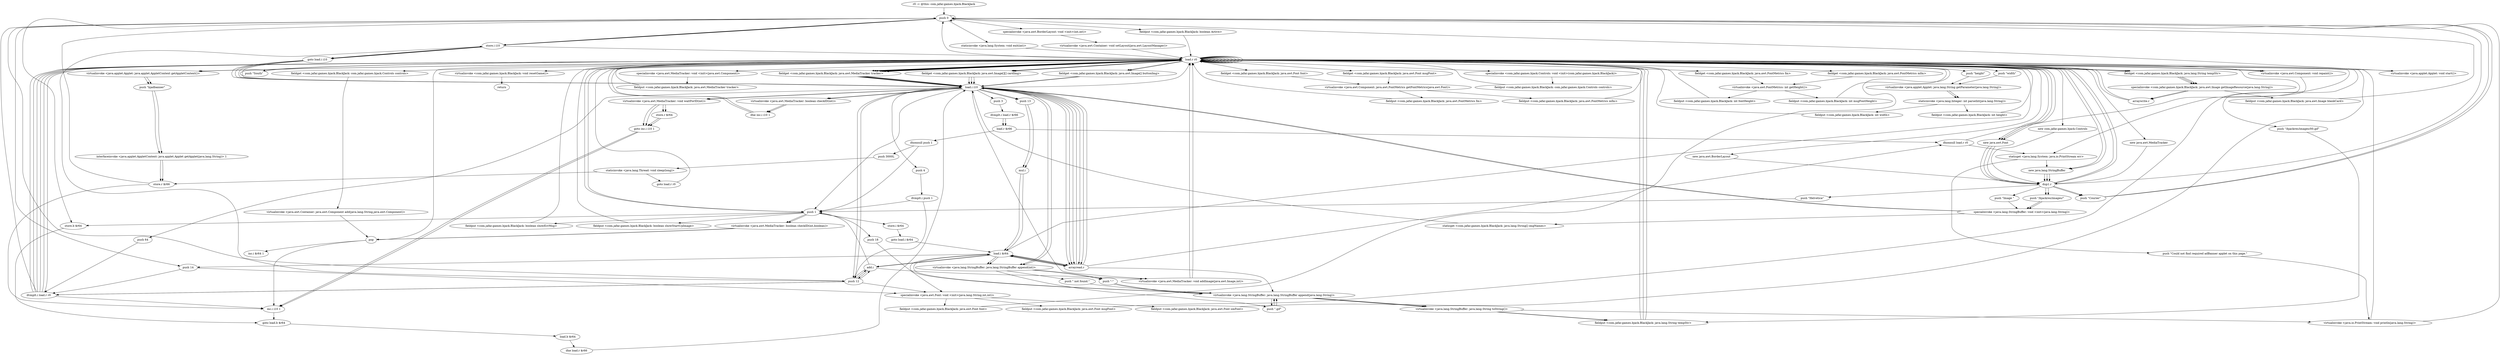 digraph "" {
    "r0 := @this: com.jafar.games.bjack.BlackJack"
    "push 0"
    "r0 := @this: com.jafar.games.bjack.BlackJack"->"push 0";
    "store.i i10"
    "push 0"->"store.i i10";
    "load.r r0"
    "store.i i10"->"load.r r0";
    "load.r r0"->"load.r r0";
    "push \"width\""
    "load.r r0"->"push \"width\"";
    "virtualinvoke <java.applet.Applet: java.lang.String getParameter(java.lang.String)>"
    "push \"width\""->"virtualinvoke <java.applet.Applet: java.lang.String getParameter(java.lang.String)>";
    "staticinvoke <java.lang.Integer: int parseInt(java.lang.String)>"
    "virtualinvoke <java.applet.Applet: java.lang.String getParameter(java.lang.String)>"->"staticinvoke <java.lang.Integer: int parseInt(java.lang.String)>";
    "fieldput <com.jafar.games.bjack.BlackJack: int width>"
    "staticinvoke <java.lang.Integer: int parseInt(java.lang.String)>"->"fieldput <com.jafar.games.bjack.BlackJack: int width>";
    "fieldput <com.jafar.games.bjack.BlackJack: int width>"->"load.r r0";
    "load.r r0"->"load.r r0";
    "push \"height\""
    "load.r r0"->"push \"height\"";
    "push \"height\""->"virtualinvoke <java.applet.Applet: java.lang.String getParameter(java.lang.String)>";
    "virtualinvoke <java.applet.Applet: java.lang.String getParameter(java.lang.String)>"->"staticinvoke <java.lang.Integer: int parseInt(java.lang.String)>";
    "fieldput <com.jafar.games.bjack.BlackJack: int height>"
    "staticinvoke <java.lang.Integer: int parseInt(java.lang.String)>"->"fieldput <com.jafar.games.bjack.BlackJack: int height>";
    "fieldput <com.jafar.games.bjack.BlackJack: int height>"->"load.r r0";
    "virtualinvoke <java.applet.Applet: java.applet.AppletContext getAppletContext()>"
    "load.r r0"->"virtualinvoke <java.applet.Applet: java.applet.AppletContext getAppletContext()>";
    "push \"bjadbanner\""
    "virtualinvoke <java.applet.Applet: java.applet.AppletContext getAppletContext()>"->"push \"bjadbanner\"";
    "interfaceinvoke <java.applet.AppletContext: java.applet.Applet getApplet(java.lang.String)> 1"
    "push \"bjadbanner\""->"interfaceinvoke <java.applet.AppletContext: java.applet.Applet getApplet(java.lang.String)> 1";
    "store.r $r66"
    "interfaceinvoke <java.applet.AppletContext: java.applet.Applet getApplet(java.lang.String)> 1"->"store.r $r66";
    "store.r $r66"->"push 0";
    "store.b $r64"
    "push 0"->"store.b $r64";
    "goto load.b $r64"
    "store.b $r64"->"goto load.b $r64";
    "load.b $r64"
    "goto load.b $r64"->"load.b $r64";
    "ifne load.r $r66"
    "load.b $r64"->"ifne load.r $r66";
    "load.i i10"
    "ifne load.r $r66"->"load.i i10";
    "push 3"
    "load.i i10"->"push 3";
    "ifcmplt.i load.r $r66"
    "push 3"->"ifcmplt.i load.r $r66";
    "load.r $r66"
    "ifcmplt.i load.r $r66"->"load.r $r66";
    "ifnonnull load.r r0"
    "load.r $r66"->"ifnonnull load.r r0";
    "ifnonnull load.r r0"->"load.r r0";
    "push 1"
    "load.r r0"->"push 1";
    "fieldput <com.jafar.games.bjack.BlackJack: boolean showErrMsg>"
    "push 1"->"fieldput <com.jafar.games.bjack.BlackJack: boolean showErrMsg>";
    "fieldput <com.jafar.games.bjack.BlackJack: boolean showErrMsg>"->"load.r r0";
    "virtualinvoke <java.awt.Component: void repaint()>"
    "load.r r0"->"virtualinvoke <java.awt.Component: void repaint()>";
    "staticget <java.lang.System: java.io.PrintStream err>"
    "virtualinvoke <java.awt.Component: void repaint()>"->"staticget <java.lang.System: java.io.PrintStream err>";
    "push \"Could not find required adBanner applet on this page.\""
    "staticget <java.lang.System: java.io.PrintStream err>"->"push \"Could not find required adBanner applet on this page.\"";
    "virtualinvoke <java.io.PrintStream: void println(java.lang.String)>"
    "push \"Could not find required adBanner applet on this page.\""->"virtualinvoke <java.io.PrintStream: void println(java.lang.String)>";
    "virtualinvoke <java.io.PrintStream: void println(java.lang.String)>"->"push 0";
    "staticinvoke <java.lang.System: void exit(int)>"
    "push 0"->"staticinvoke <java.lang.System: void exit(int)>";
    "staticinvoke <java.lang.System: void exit(int)>"->"load.r r0";
    "new java.awt.MediaTracker"
    "load.r r0"->"new java.awt.MediaTracker";
    "dup1.r"
    "new java.awt.MediaTracker"->"dup1.r";
    "dup1.r"->"load.r r0";
    "specialinvoke <java.awt.MediaTracker: void <init>(java.awt.Component)>"
    "load.r r0"->"specialinvoke <java.awt.MediaTracker: void <init>(java.awt.Component)>";
    "fieldput <com.jafar.games.bjack.BlackJack: java.awt.MediaTracker tracker>"
    "specialinvoke <java.awt.MediaTracker: void <init>(java.awt.Component)>"->"fieldput <com.jafar.games.bjack.BlackJack: java.awt.MediaTracker tracker>";
    "fieldput <com.jafar.games.bjack.BlackJack: java.awt.MediaTracker tracker>"->"load.r r0";
    "new java.awt.BorderLayout"
    "load.r r0"->"new java.awt.BorderLayout";
    "new java.awt.BorderLayout"->"dup1.r";
    "dup1.r"->"push 0";
    "push 0"->"push 0";
    "specialinvoke <java.awt.BorderLayout: void <init>(int,int)>"
    "push 0"->"specialinvoke <java.awt.BorderLayout: void <init>(int,int)>";
    "virtualinvoke <java.awt.Container: void setLayout(java.awt.LayoutManager)>"
    "specialinvoke <java.awt.BorderLayout: void <init>(int,int)>"->"virtualinvoke <java.awt.Container: void setLayout(java.awt.LayoutManager)>";
    "virtualinvoke <java.awt.Container: void setLayout(java.awt.LayoutManager)>"->"load.r r0";
    "load.r r0"->"push 0";
    "fieldput <com.jafar.games.bjack.BlackJack: boolean Active>"
    "push 0"->"fieldput <com.jafar.games.bjack.BlackJack: boolean Active>";
    "fieldput <com.jafar.games.bjack.BlackJack: boolean Active>"->"load.r r0";
    "push \"/bjackres/images/00.gif\""
    "load.r r0"->"push \"/bjackres/images/00.gif\"";
    "fieldput <com.jafar.games.bjack.BlackJack: java.lang.String tempStr>"
    "push \"/bjackres/images/00.gif\""->"fieldput <com.jafar.games.bjack.BlackJack: java.lang.String tempStr>";
    "fieldput <com.jafar.games.bjack.BlackJack: java.lang.String tempStr>"->"load.r r0";
    "load.r r0"->"load.r r0";
    "load.r r0"->"load.r r0";
    "fieldget <com.jafar.games.bjack.BlackJack: java.lang.String tempStr>"
    "load.r r0"->"fieldget <com.jafar.games.bjack.BlackJack: java.lang.String tempStr>";
    "specialinvoke <com.jafar.games.bjack.BlackJack: java.awt.Image getImageResource(java.lang.String)>"
    "fieldget <com.jafar.games.bjack.BlackJack: java.lang.String tempStr>"->"specialinvoke <com.jafar.games.bjack.BlackJack: java.awt.Image getImageResource(java.lang.String)>";
    "fieldput <com.jafar.games.bjack.BlackJack: java.awt.Image blankCard>"
    "specialinvoke <com.jafar.games.bjack.BlackJack: java.awt.Image getImageResource(java.lang.String)>"->"fieldput <com.jafar.games.bjack.BlackJack: java.awt.Image blankCard>";
    "fieldput <com.jafar.games.bjack.BlackJack: java.awt.Image blankCard>"->"push 0";
    "push 0"->"store.i i10";
    "goto load.i i10"
    "store.i i10"->"goto load.i i10";
    "goto load.i i10"->"load.i i10";
    "push 12"
    "load.i i10"->"push 12";
    "ifcmplt.i load.r r0"
    "push 12"->"ifcmplt.i load.r r0";
    "ifcmplt.i load.r r0"->"push 0";
    "push 0"->"store.i i10";
    "store.i i10"->"goto load.i i10";
    "goto load.i i10"->"load.i i10";
    "load.i i10"->"push 12";
    "push 12"->"ifcmplt.i load.r r0";
    "ifcmplt.i load.r r0"->"load.r r0";
    "new com.jafar.games.bjack.Controls"
    "load.r r0"->"new com.jafar.games.bjack.Controls";
    "new com.jafar.games.bjack.Controls"->"dup1.r";
    "dup1.r"->"load.r r0";
    "specialinvoke <com.jafar.games.bjack.Controls: void <init>(com.jafar.games.bjack.BlackJack)>"
    "load.r r0"->"specialinvoke <com.jafar.games.bjack.Controls: void <init>(com.jafar.games.bjack.BlackJack)>";
    "fieldput <com.jafar.games.bjack.BlackJack: com.jafar.games.bjack.Controls controls>"
    "specialinvoke <com.jafar.games.bjack.Controls: void <init>(com.jafar.games.bjack.BlackJack)>"->"fieldput <com.jafar.games.bjack.BlackJack: com.jafar.games.bjack.Controls controls>";
    "fieldput <com.jafar.games.bjack.BlackJack: com.jafar.games.bjack.Controls controls>"->"load.r r0";
    "push \"South\""
    "load.r r0"->"push \"South\"";
    "push \"South\""->"load.r r0";
    "fieldget <com.jafar.games.bjack.BlackJack: com.jafar.games.bjack.Controls controls>"
    "load.r r0"->"fieldget <com.jafar.games.bjack.BlackJack: com.jafar.games.bjack.Controls controls>";
    "virtualinvoke <java.awt.Container: java.awt.Component add(java.lang.String,java.awt.Component)>"
    "fieldget <com.jafar.games.bjack.BlackJack: com.jafar.games.bjack.Controls controls>"->"virtualinvoke <java.awt.Container: java.awt.Component add(java.lang.String,java.awt.Component)>";
    "pop"
    "virtualinvoke <java.awt.Container: java.awt.Component add(java.lang.String,java.awt.Component)>"->"pop";
    "pop"->"load.r r0";
    "virtualinvoke <java.applet.Applet: void start()>"
    "load.r r0"->"virtualinvoke <java.applet.Applet: void start()>";
    "virtualinvoke <java.applet.Applet: void start()>"->"push 0";
    "push 0"->"store.i i10";
    "store.i i10"->"goto load.i i10";
    "goto load.i i10"->"load.i i10";
    "push 4"
    "load.i i10"->"push 4";
    "ifcmplt.i push 1"
    "push 4"->"ifcmplt.i push 1";
    "ifcmplt.i push 1"->"push 12";
    "push 12"->"store.i i10";
    "store.i i10"->"goto load.i i10";
    "goto load.i i10"->"load.i i10";
    "push 64"
    "load.i i10"->"push 64";
    "push 64"->"ifcmplt.i load.r r0";
    "ifcmplt.i load.r r0"->"load.r r0";
    "load.r r0"->"push 1";
    "fieldput <com.jafar.games.bjack.BlackJack: boolean showStartUpImage>"
    "push 1"->"fieldput <com.jafar.games.bjack.BlackJack: boolean showStartUpImage>";
    "fieldput <com.jafar.games.bjack.BlackJack: boolean showStartUpImage>"->"load.r r0";
    "load.r r0"->"virtualinvoke <java.awt.Component: void repaint()>";
    "virtualinvoke <java.awt.Component: void repaint()>"->"load.r r0";
    "new java.awt.Font"
    "load.r r0"->"new java.awt.Font";
    "new java.awt.Font"->"dup1.r";
    "push \"Courier\""
    "dup1.r"->"push \"Courier\"";
    "push \"Courier\""->"push 0";
    "push 14"
    "push 0"->"push 14";
    "specialinvoke <java.awt.Font: void <init>(java.lang.String,int,int)>"
    "push 14"->"specialinvoke <java.awt.Font: void <init>(java.lang.String,int,int)>";
    "fieldput <com.jafar.games.bjack.BlackJack: java.awt.Font font>"
    "specialinvoke <java.awt.Font: void <init>(java.lang.String,int,int)>"->"fieldput <com.jafar.games.bjack.BlackJack: java.awt.Font font>";
    "fieldput <com.jafar.games.bjack.BlackJack: java.awt.Font font>"->"load.r r0";
    "load.r r0"->"new java.awt.Font";
    "new java.awt.Font"->"dup1.r";
    "push \"Helvetica\""
    "dup1.r"->"push \"Helvetica\"";
    "push \"Helvetica\""->"push 1";
    "push 18"
    "push 1"->"push 18";
    "push 18"->"specialinvoke <java.awt.Font: void <init>(java.lang.String,int,int)>";
    "fieldput <com.jafar.games.bjack.BlackJack: java.awt.Font msgFont>"
    "specialinvoke <java.awt.Font: void <init>(java.lang.String,int,int)>"->"fieldput <com.jafar.games.bjack.BlackJack: java.awt.Font msgFont>";
    "fieldput <com.jafar.games.bjack.BlackJack: java.awt.Font msgFont>"->"load.r r0";
    "load.r r0"->"new java.awt.Font";
    "new java.awt.Font"->"dup1.r";
    "dup1.r"->"push \"Courier\"";
    "push \"Courier\""->"push 0";
    "push 0"->"push 12";
    "push 12"->"specialinvoke <java.awt.Font: void <init>(java.lang.String,int,int)>";
    "fieldput <com.jafar.games.bjack.BlackJack: java.awt.Font smFont>"
    "specialinvoke <java.awt.Font: void <init>(java.lang.String,int,int)>"->"fieldput <com.jafar.games.bjack.BlackJack: java.awt.Font smFont>";
    "fieldput <com.jafar.games.bjack.BlackJack: java.awt.Font smFont>"->"load.r r0";
    "load.r r0"->"load.r r0";
    "load.r r0"->"load.r r0";
    "fieldget <com.jafar.games.bjack.BlackJack: java.awt.Font font>"
    "load.r r0"->"fieldget <com.jafar.games.bjack.BlackJack: java.awt.Font font>";
    "virtualinvoke <java.awt.Component: java.awt.FontMetrics getFontMetrics(java.awt.Font)>"
    "fieldget <com.jafar.games.bjack.BlackJack: java.awt.Font font>"->"virtualinvoke <java.awt.Component: java.awt.FontMetrics getFontMetrics(java.awt.Font)>";
    "fieldput <com.jafar.games.bjack.BlackJack: java.awt.FontMetrics fm>"
    "virtualinvoke <java.awt.Component: java.awt.FontMetrics getFontMetrics(java.awt.Font)>"->"fieldput <com.jafar.games.bjack.BlackJack: java.awt.FontMetrics fm>";
    "fieldput <com.jafar.games.bjack.BlackJack: java.awt.FontMetrics fm>"->"load.r r0";
    "load.r r0"->"load.r r0";
    "load.r r0"->"load.r r0";
    "fieldget <com.jafar.games.bjack.BlackJack: java.awt.Font msgFont>"
    "load.r r0"->"fieldget <com.jafar.games.bjack.BlackJack: java.awt.Font msgFont>";
    "fieldget <com.jafar.games.bjack.BlackJack: java.awt.Font msgFont>"->"virtualinvoke <java.awt.Component: java.awt.FontMetrics getFontMetrics(java.awt.Font)>";
    "fieldput <com.jafar.games.bjack.BlackJack: java.awt.FontMetrics mfm>"
    "virtualinvoke <java.awt.Component: java.awt.FontMetrics getFontMetrics(java.awt.Font)>"->"fieldput <com.jafar.games.bjack.BlackJack: java.awt.FontMetrics mfm>";
    "fieldput <com.jafar.games.bjack.BlackJack: java.awt.FontMetrics mfm>"->"load.r r0";
    "load.r r0"->"load.r r0";
    "fieldget <com.jafar.games.bjack.BlackJack: java.awt.FontMetrics fm>"
    "load.r r0"->"fieldget <com.jafar.games.bjack.BlackJack: java.awt.FontMetrics fm>";
    "virtualinvoke <java.awt.FontMetrics: int getHeight()>"
    "fieldget <com.jafar.games.bjack.BlackJack: java.awt.FontMetrics fm>"->"virtualinvoke <java.awt.FontMetrics: int getHeight()>";
    "fieldput <com.jafar.games.bjack.BlackJack: int fontHeight>"
    "virtualinvoke <java.awt.FontMetrics: int getHeight()>"->"fieldput <com.jafar.games.bjack.BlackJack: int fontHeight>";
    "fieldput <com.jafar.games.bjack.BlackJack: int fontHeight>"->"load.r r0";
    "load.r r0"->"load.r r0";
    "fieldget <com.jafar.games.bjack.BlackJack: java.awt.FontMetrics mfm>"
    "load.r r0"->"fieldget <com.jafar.games.bjack.BlackJack: java.awt.FontMetrics mfm>";
    "fieldget <com.jafar.games.bjack.BlackJack: java.awt.FontMetrics mfm>"->"virtualinvoke <java.awt.FontMetrics: int getHeight()>";
    "fieldput <com.jafar.games.bjack.BlackJack: int msgFontHeight>"
    "virtualinvoke <java.awt.FontMetrics: int getHeight()>"->"fieldput <com.jafar.games.bjack.BlackJack: int msgFontHeight>";
    "fieldput <com.jafar.games.bjack.BlackJack: int msgFontHeight>"->"load.r r0";
    "virtualinvoke <com.jafar.games.bjack.BlackJack: void resetGame()>"
    "load.r r0"->"virtualinvoke <com.jafar.games.bjack.BlackJack: void resetGame()>";
    "return"
    "virtualinvoke <com.jafar.games.bjack.BlackJack: void resetGame()>"->"return";
    "ifcmplt.i load.r r0"->"load.r r0";
    "fieldget <com.jafar.games.bjack.BlackJack: java.awt.MediaTracker tracker>"
    "load.r r0"->"fieldget <com.jafar.games.bjack.BlackJack: java.awt.MediaTracker tracker>";
    "fieldget <com.jafar.games.bjack.BlackJack: java.awt.MediaTracker tracker>"->"load.i i10";
    "virtualinvoke <java.awt.MediaTracker: boolean checkID(int)>"
    "load.i i10"->"virtualinvoke <java.awt.MediaTracker: boolean checkID(int)>";
    "ifne inc.i i10 1"
    "virtualinvoke <java.awt.MediaTracker: boolean checkID(int)>"->"ifne inc.i i10 1";
    "ifne inc.i i10 1"->"load.r r0";
    "load.r r0"->"fieldget <com.jafar.games.bjack.BlackJack: java.awt.MediaTracker tracker>";
    "fieldget <com.jafar.games.bjack.BlackJack: java.awt.MediaTracker tracker>"->"load.i i10";
    "virtualinvoke <java.awt.MediaTracker: void waitForID(int)>"
    "load.i i10"->"virtualinvoke <java.awt.MediaTracker: void waitForID(int)>";
    "goto inc.i i10 1"
    "virtualinvoke <java.awt.MediaTracker: void waitForID(int)>"->"goto inc.i i10 1";
    "inc.i i10 1"
    "goto inc.i i10 1"->"inc.i i10 1";
    "store.r $r64"
    "virtualinvoke <java.awt.MediaTracker: void waitForID(int)>"->"store.r $r64";
    "store.r $r64"->"goto inc.i i10 1";
    "ifcmplt.i push 1"->"push 1";
    "store.i $r64"
    "push 1"->"store.i $r64";
    "goto load.i $r64"
    "store.i $r64"->"goto load.i $r64";
    "load.i $r64"
    "goto load.i $r64"->"load.i $r64";
    "load.i $r64"->"push 14";
    "push 14"->"ifcmplt.i load.r r0";
    "ifcmplt.i load.r r0"->"inc.i i10 1";
    "ifcmplt.i load.r r0"->"load.r r0";
    "new java.lang.StringBuffer"
    "load.r r0"->"new java.lang.StringBuffer";
    "new java.lang.StringBuffer"->"dup1.r";
    "push \"/bjackres/images/\""
    "dup1.r"->"push \"/bjackres/images/\"";
    "specialinvoke <java.lang.StringBuffer: void <init>(java.lang.String)>"
    "push \"/bjackres/images/\""->"specialinvoke <java.lang.StringBuffer: void <init>(java.lang.String)>";
    "specialinvoke <java.lang.StringBuffer: void <init>(java.lang.String)>"->"load.i i10";
    "virtualinvoke <java.lang.StringBuffer: java.lang.StringBuffer append(int)>"
    "load.i i10"->"virtualinvoke <java.lang.StringBuffer: java.lang.StringBuffer append(int)>";
    "push \"-\""
    "virtualinvoke <java.lang.StringBuffer: java.lang.StringBuffer append(int)>"->"push \"-\"";
    "virtualinvoke <java.lang.StringBuffer: java.lang.StringBuffer append(java.lang.String)>"
    "push \"-\""->"virtualinvoke <java.lang.StringBuffer: java.lang.StringBuffer append(java.lang.String)>";
    "virtualinvoke <java.lang.StringBuffer: java.lang.StringBuffer append(java.lang.String)>"->"load.i $r64";
    "load.i $r64"->"virtualinvoke <java.lang.StringBuffer: java.lang.StringBuffer append(int)>";
    "push \".gif\""
    "virtualinvoke <java.lang.StringBuffer: java.lang.StringBuffer append(int)>"->"push \".gif\"";
    "push \".gif\""->"virtualinvoke <java.lang.StringBuffer: java.lang.StringBuffer append(java.lang.String)>";
    "virtualinvoke <java.lang.StringBuffer: java.lang.String toString()>"
    "virtualinvoke <java.lang.StringBuffer: java.lang.StringBuffer append(java.lang.String)>"->"virtualinvoke <java.lang.StringBuffer: java.lang.String toString()>";
    "virtualinvoke <java.lang.StringBuffer: java.lang.String toString()>"->"fieldput <com.jafar.games.bjack.BlackJack: java.lang.String tempStr>";
    "fieldput <com.jafar.games.bjack.BlackJack: java.lang.String tempStr>"->"load.r r0";
    "fieldget <com.jafar.games.bjack.BlackJack: java.awt.Image[][] cardImg>"
    "load.r r0"->"fieldget <com.jafar.games.bjack.BlackJack: java.awt.Image[][] cardImg>";
    "fieldget <com.jafar.games.bjack.BlackJack: java.awt.Image[][] cardImg>"->"load.i i10";
    "arrayread.r"
    "load.i i10"->"arrayread.r";
    "arrayread.r"->"load.i $r64";
    "load.i $r64"->"load.r r0";
    "load.r r0"->"load.r r0";
    "load.r r0"->"fieldget <com.jafar.games.bjack.BlackJack: java.lang.String tempStr>";
    "fieldget <com.jafar.games.bjack.BlackJack: java.lang.String tempStr>"->"specialinvoke <com.jafar.games.bjack.BlackJack: java.awt.Image getImageResource(java.lang.String)>";
    "arraywrite.r"
    "specialinvoke <com.jafar.games.bjack.BlackJack: java.awt.Image getImageResource(java.lang.String)>"->"arraywrite.r";
    "arraywrite.r"->"load.r r0";
    "load.r r0"->"fieldget <com.jafar.games.bjack.BlackJack: java.awt.Image[][] cardImg>";
    "fieldget <com.jafar.games.bjack.BlackJack: java.awt.Image[][] cardImg>"->"load.i i10";
    "load.i i10"->"arrayread.r";
    "arrayread.r"->"load.i $r64";
    "load.i $r64"->"arrayread.r";
    "arrayread.r"->"ifnonnull load.r r0";
    "ifnonnull load.r r0"->"staticget <java.lang.System: java.io.PrintStream err>";
    "staticget <java.lang.System: java.io.PrintStream err>"->"new java.lang.StringBuffer";
    "new java.lang.StringBuffer"->"dup1.r";
    "push \"Image \""
    "dup1.r"->"push \"Image \"";
    "push \"Image \""->"specialinvoke <java.lang.StringBuffer: void <init>(java.lang.String)>";
    "specialinvoke <java.lang.StringBuffer: void <init>(java.lang.String)>"->"load.i i10";
    "load.i i10"->"virtualinvoke <java.lang.StringBuffer: java.lang.StringBuffer append(int)>";
    "virtualinvoke <java.lang.StringBuffer: java.lang.StringBuffer append(int)>"->"push \"-\"";
    "push \"-\""->"virtualinvoke <java.lang.StringBuffer: java.lang.StringBuffer append(java.lang.String)>";
    "virtualinvoke <java.lang.StringBuffer: java.lang.StringBuffer append(java.lang.String)>"->"load.i $r64";
    "load.i $r64"->"virtualinvoke <java.lang.StringBuffer: java.lang.StringBuffer append(int)>";
    "push \" not found.\""
    "virtualinvoke <java.lang.StringBuffer: java.lang.StringBuffer append(int)>"->"push \" not found.\"";
    "push \" not found.\""->"virtualinvoke <java.lang.StringBuffer: java.lang.StringBuffer append(java.lang.String)>";
    "virtualinvoke <java.lang.StringBuffer: java.lang.StringBuffer append(java.lang.String)>"->"virtualinvoke <java.lang.StringBuffer: java.lang.String toString()>";
    "virtualinvoke <java.lang.StringBuffer: java.lang.String toString()>"->"virtualinvoke <java.io.PrintStream: void println(java.lang.String)>";
    "virtualinvoke <java.io.PrintStream: void println(java.lang.String)>"->"load.r r0";
    "load.r r0"->"fieldget <com.jafar.games.bjack.BlackJack: java.awt.MediaTracker tracker>";
    "fieldget <com.jafar.games.bjack.BlackJack: java.awt.MediaTracker tracker>"->"load.r r0";
    "load.r r0"->"fieldget <com.jafar.games.bjack.BlackJack: java.awt.Image[][] cardImg>";
    "fieldget <com.jafar.games.bjack.BlackJack: java.awt.Image[][] cardImg>"->"load.i i10";
    "load.i i10"->"arrayread.r";
    "arrayread.r"->"load.i $r64";
    "load.i $r64"->"arrayread.r";
    "arrayread.r"->"load.i i10";
    "push 13"
    "load.i i10"->"push 13";
    "mul.i"
    "push 13"->"mul.i";
    "mul.i"->"load.i $r64";
    "add.i"
    "load.i $r64"->"add.i";
    "add.i"->"push 12";
    "push 12"->"add.i";
    "virtualinvoke <java.awt.MediaTracker: void addImage(java.awt.Image,int)>"
    "add.i"->"virtualinvoke <java.awt.MediaTracker: void addImage(java.awt.Image,int)>";
    "virtualinvoke <java.awt.MediaTracker: void addImage(java.awt.Image,int)>"->"load.r r0";
    "load.r r0"->"fieldget <com.jafar.games.bjack.BlackJack: java.awt.MediaTracker tracker>";
    "fieldget <com.jafar.games.bjack.BlackJack: java.awt.MediaTracker tracker>"->"load.i i10";
    "load.i i10"->"push 13";
    "push 13"->"mul.i";
    "mul.i"->"load.i $r64";
    "load.i $r64"->"add.i";
    "add.i"->"push 12";
    "push 12"->"add.i";
    "add.i"->"push 1";
    "virtualinvoke <java.awt.MediaTracker: boolean checkID(int,boolean)>"
    "push 1"->"virtualinvoke <java.awt.MediaTracker: boolean checkID(int,boolean)>";
    "virtualinvoke <java.awt.MediaTracker: boolean checkID(int,boolean)>"->"pop";
    "inc.i $r64 1"
    "pop"->"inc.i $r64 1";
    "ifcmplt.i load.r r0"->"load.r r0";
    "load.r r0"->"fieldget <com.jafar.games.bjack.BlackJack: java.awt.MediaTracker tracker>";
    "fieldget <com.jafar.games.bjack.BlackJack: java.awt.MediaTracker tracker>"->"load.i i10";
    "load.i i10"->"virtualinvoke <java.awt.MediaTracker: boolean checkID(int)>";
    "virtualinvoke <java.awt.MediaTracker: boolean checkID(int)>"->"ifne inc.i i10 1";
    "ifne inc.i i10 1"->"load.r r0";
    "load.r r0"->"fieldget <com.jafar.games.bjack.BlackJack: java.awt.MediaTracker tracker>";
    "fieldget <com.jafar.games.bjack.BlackJack: java.awt.MediaTracker tracker>"->"load.i i10";
    "load.i i10"->"virtualinvoke <java.awt.MediaTracker: void waitForID(int)>";
    "virtualinvoke <java.awt.MediaTracker: void waitForID(int)>"->"goto inc.i i10 1";
    "goto inc.i i10 1"->"inc.i i10 1";
    "virtualinvoke <java.awt.MediaTracker: void waitForID(int)>"->"store.r $r64";
    "store.r $r64"->"goto inc.i i10 1";
    "ifcmplt.i load.r r0"->"load.r r0";
    "load.r r0"->"new java.lang.StringBuffer";
    "new java.lang.StringBuffer"->"dup1.r";
    "dup1.r"->"push \"/bjackres/images/\"";
    "push \"/bjackres/images/\""->"specialinvoke <java.lang.StringBuffer: void <init>(java.lang.String)>";
    "staticget <com.jafar.games.bjack.BlackJack: java.lang.String[] imgNames>"
    "specialinvoke <java.lang.StringBuffer: void <init>(java.lang.String)>"->"staticget <com.jafar.games.bjack.BlackJack: java.lang.String[] imgNames>";
    "staticget <com.jafar.games.bjack.BlackJack: java.lang.String[] imgNames>"->"load.i i10";
    "load.i i10"->"arrayread.r";
    "arrayread.r"->"virtualinvoke <java.lang.StringBuffer: java.lang.StringBuffer append(java.lang.String)>";
    "virtualinvoke <java.lang.StringBuffer: java.lang.StringBuffer append(java.lang.String)>"->"push \".gif\"";
    "push \".gif\""->"virtualinvoke <java.lang.StringBuffer: java.lang.StringBuffer append(java.lang.String)>";
    "virtualinvoke <java.lang.StringBuffer: java.lang.StringBuffer append(java.lang.String)>"->"virtualinvoke <java.lang.StringBuffer: java.lang.String toString()>";
    "virtualinvoke <java.lang.StringBuffer: java.lang.String toString()>"->"fieldput <com.jafar.games.bjack.BlackJack: java.lang.String tempStr>";
    "fieldput <com.jafar.games.bjack.BlackJack: java.lang.String tempStr>"->"load.r r0";
    "fieldget <com.jafar.games.bjack.BlackJack: java.awt.Image[] buttonImg>"
    "load.r r0"->"fieldget <com.jafar.games.bjack.BlackJack: java.awt.Image[] buttonImg>";
    "fieldget <com.jafar.games.bjack.BlackJack: java.awt.Image[] buttonImg>"->"load.i i10";
    "load.i i10"->"load.r r0";
    "load.r r0"->"load.r r0";
    "load.r r0"->"fieldget <com.jafar.games.bjack.BlackJack: java.lang.String tempStr>";
    "fieldget <com.jafar.games.bjack.BlackJack: java.lang.String tempStr>"->"specialinvoke <com.jafar.games.bjack.BlackJack: java.awt.Image getImageResource(java.lang.String)>";
    "specialinvoke <com.jafar.games.bjack.BlackJack: java.awt.Image getImageResource(java.lang.String)>"->"arraywrite.r";
    "arraywrite.r"->"load.r r0";
    "load.r r0"->"fieldget <com.jafar.games.bjack.BlackJack: java.awt.MediaTracker tracker>";
    "fieldget <com.jafar.games.bjack.BlackJack: java.awt.MediaTracker tracker>"->"load.r r0";
    "load.r r0"->"fieldget <com.jafar.games.bjack.BlackJack: java.awt.Image[] buttonImg>";
    "fieldget <com.jafar.games.bjack.BlackJack: java.awt.Image[] buttonImg>"->"load.i i10";
    "load.i i10"->"arrayread.r";
    "arrayread.r"->"load.i i10";
    "load.i i10"->"virtualinvoke <java.awt.MediaTracker: void addImage(java.awt.Image,int)>";
    "virtualinvoke <java.awt.MediaTracker: void addImage(java.awt.Image,int)>"->"load.r r0";
    "load.r r0"->"fieldget <com.jafar.games.bjack.BlackJack: java.awt.MediaTracker tracker>";
    "fieldget <com.jafar.games.bjack.BlackJack: java.awt.MediaTracker tracker>"->"load.i i10";
    "load.i i10"->"push 1";
    "push 1"->"virtualinvoke <java.awt.MediaTracker: boolean checkID(int,boolean)>";
    "virtualinvoke <java.awt.MediaTracker: boolean checkID(int,boolean)>"->"pop";
    "pop"->"inc.i i10 1";
    "ifcmplt.i load.r $r66"->"load.r $r66";
    "ifnonnull push 1"
    "load.r $r66"->"ifnonnull push 1";
    "push 3000L"
    "ifnonnull push 1"->"push 3000L";
    "staticinvoke <java.lang.Thread: void sleep(long)>"
    "push 3000L"->"staticinvoke <java.lang.Thread: void sleep(long)>";
    "goto load.r r0"
    "staticinvoke <java.lang.Thread: void sleep(long)>"->"goto load.r r0";
    "goto load.r r0"->"load.r r0";
    "load.r r0"->"virtualinvoke <java.applet.Applet: java.applet.AppletContext getAppletContext()>";
    "virtualinvoke <java.applet.Applet: java.applet.AppletContext getAppletContext()>"->"push \"bjadbanner\"";
    "push \"bjadbanner\""->"interfaceinvoke <java.applet.AppletContext: java.applet.Applet getApplet(java.lang.String)> 1";
    "interfaceinvoke <java.applet.AppletContext: java.applet.Applet getApplet(java.lang.String)> 1"->"store.r $r66";
    "store.r $r66"->"inc.i i10 1";
    "inc.i i10 1"->"goto load.b $r64";
    "staticinvoke <java.lang.Thread: void sleep(long)>"->"store.r $r66";
    "ifnonnull push 1"->"push 1";
    "push 1"->"store.b $r64";
}
